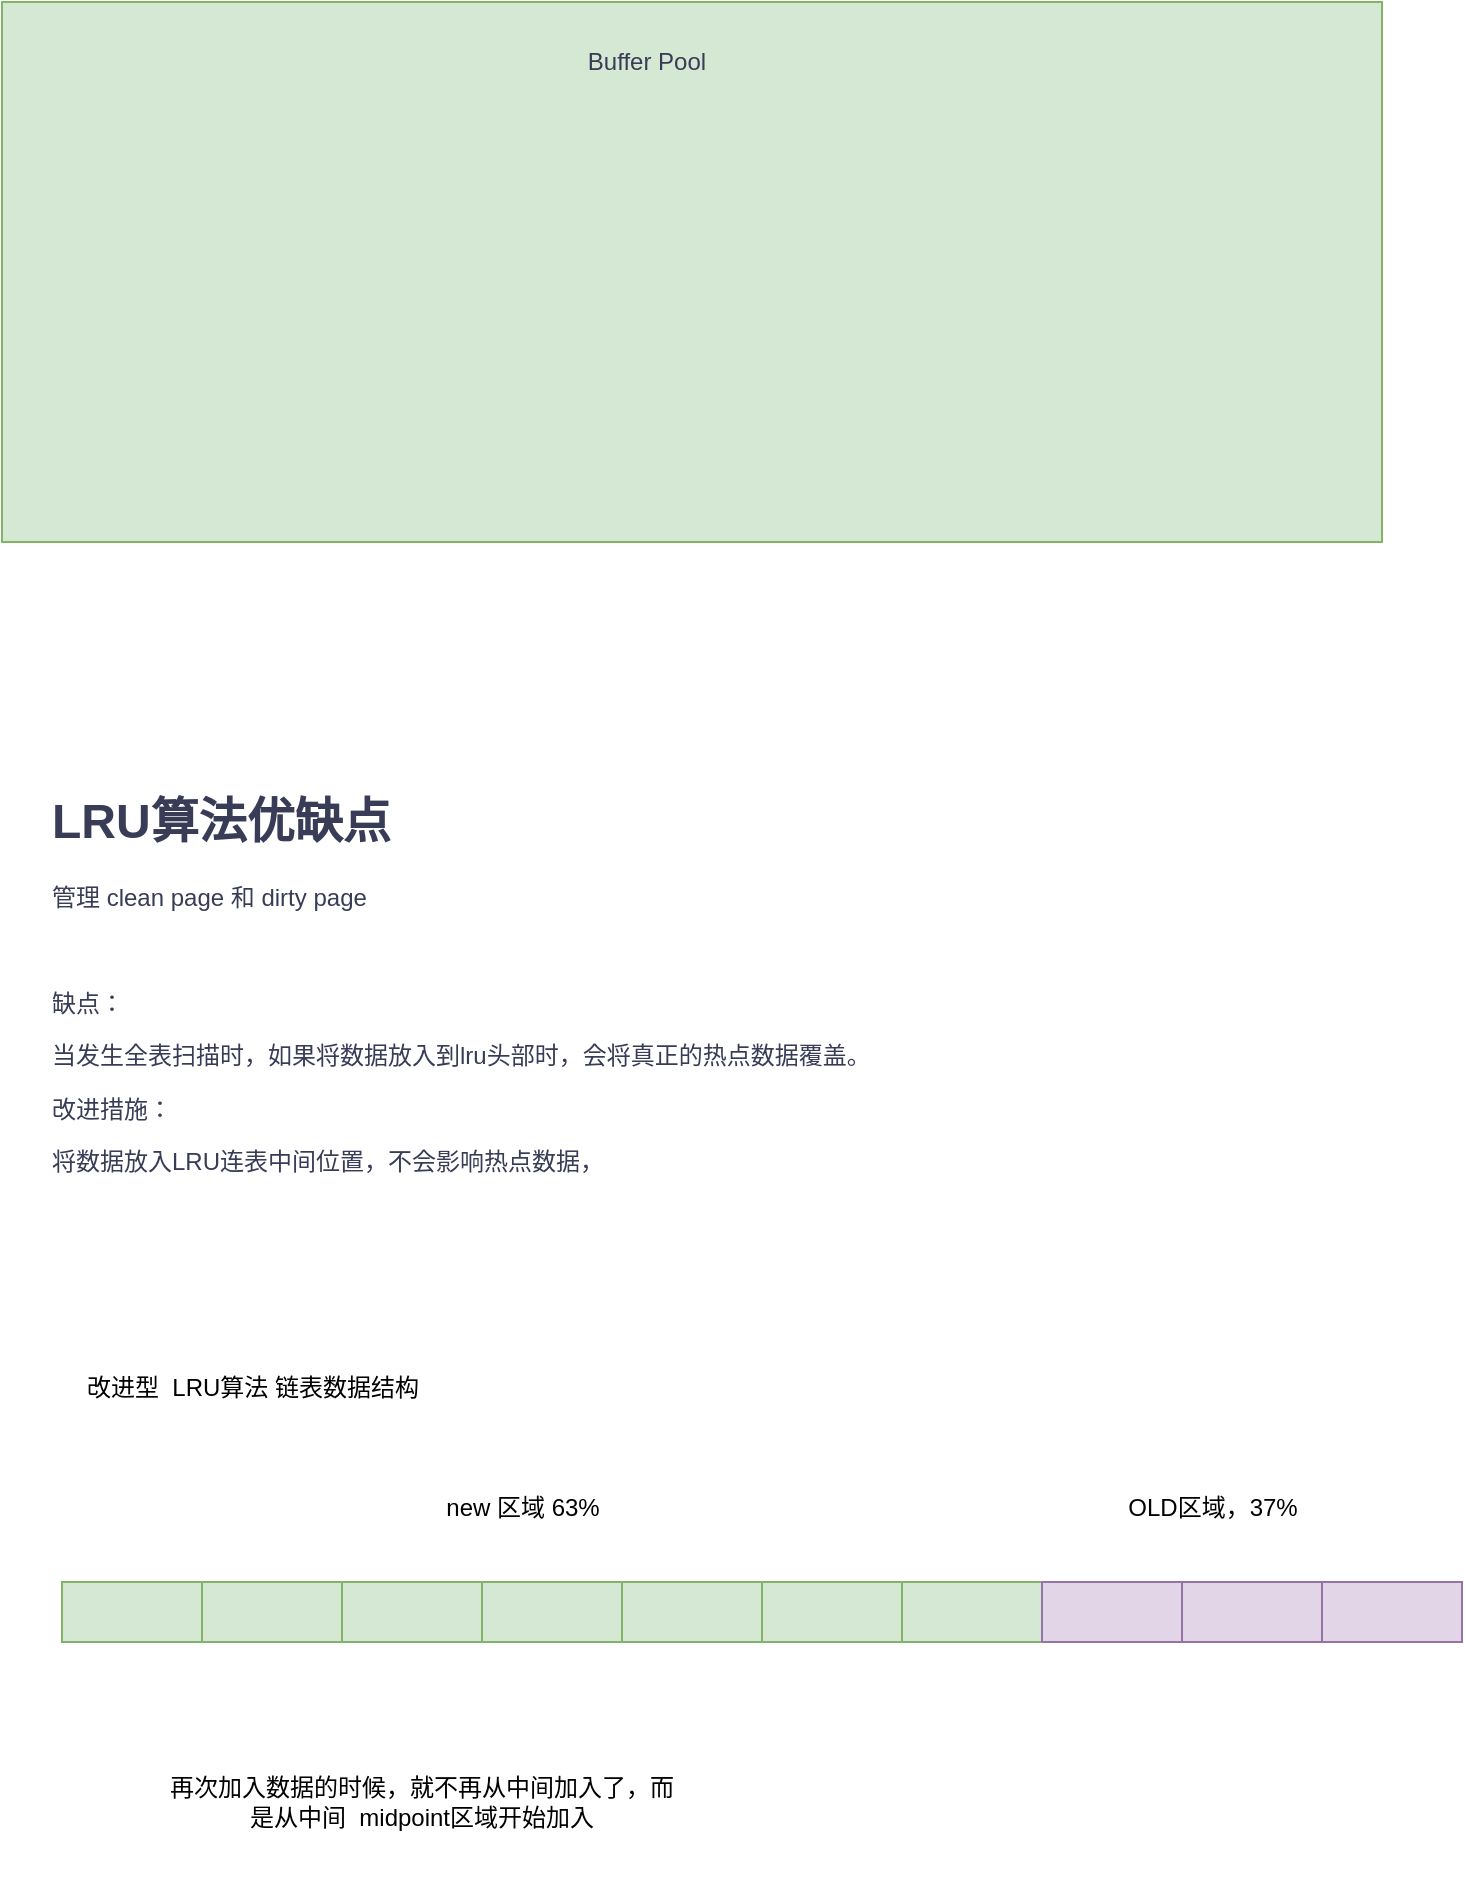 <mxfile version="23.1.7" type="github">
  <diagram name="Page-1" id="Jtu7l2riXO6fCj7KywLi">
    <mxGraphModel dx="1362" dy="795" grid="1" gridSize="10" guides="1" tooltips="1" connect="1" arrows="1" fold="1" page="1" pageScale="1" pageWidth="850" pageHeight="1100" math="0" shadow="0">
      <root>
        <mxCell id="0" />
        <mxCell id="1" parent="0" />
        <mxCell id="zM8ChRk5vcqzzWNnv-Rv-1" value="" style="rounded=0;whiteSpace=wrap;html=1;labelBackgroundColor=none;fillColor=#d5e8d4;strokeColor=#82b366;" parent="1" vertex="1">
          <mxGeometry x="70" y="100" width="690" height="270" as="geometry" />
        </mxCell>
        <mxCell id="zM8ChRk5vcqzzWNnv-Rv-3" value="Buffer Pool" style="text;html=1;align=center;verticalAlign=middle;whiteSpace=wrap;rounded=0;fontColor=#393C56;" parent="1" vertex="1">
          <mxGeometry x="320" y="120" width="145" height="20" as="geometry" />
        </mxCell>
        <mxCell id="zM8ChRk5vcqzzWNnv-Rv-4" value="&lt;h1&gt;LRU算法优缺点&lt;br&gt;&lt;/h1&gt;&lt;p&gt;管理 clean page 和 dirty page&lt;/p&gt;&lt;p&gt;&lt;br&gt;&lt;/p&gt;&lt;p&gt;缺点：&lt;/p&gt;&lt;p&gt;当发生全表扫描时，如果将数据放入到lru头部时，会将真正的热点数据覆盖。&lt;/p&gt;&lt;p&gt;改进措施：&lt;/p&gt;&lt;p&gt;将数据放入LRU连表中间位置，不会影响热点数据，&lt;br&gt;&lt;/p&gt;" style="text;html=1;spacing=5;spacingTop=-20;whiteSpace=wrap;overflow=hidden;rounded=0;fontColor=#393C56;" parent="1" vertex="1">
          <mxGeometry x="90" y="490" width="690" height="230" as="geometry" />
        </mxCell>
        <mxCell id="mdVPJ-yCepu3xSWqzpOk-1" value="" style="rounded=0;whiteSpace=wrap;html=1;fillColor=#d5e8d4;strokeColor=#82b366;" vertex="1" parent="1">
          <mxGeometry x="100" y="890" width="70" height="30" as="geometry" />
        </mxCell>
        <mxCell id="mdVPJ-yCepu3xSWqzpOk-11" value="" style="rounded=0;whiteSpace=wrap;html=1;fillColor=#d5e8d4;strokeColor=#82b366;" vertex="1" parent="1">
          <mxGeometry x="170" y="890" width="70" height="30" as="geometry" />
        </mxCell>
        <mxCell id="mdVPJ-yCepu3xSWqzpOk-12" value="" style="rounded=0;whiteSpace=wrap;html=1;fillColor=#d5e8d4;strokeColor=#82b366;" vertex="1" parent="1">
          <mxGeometry x="240" y="890" width="70" height="30" as="geometry" />
        </mxCell>
        <mxCell id="mdVPJ-yCepu3xSWqzpOk-13" value="" style="rounded=0;whiteSpace=wrap;html=1;fillColor=#d5e8d4;strokeColor=#82b366;" vertex="1" parent="1">
          <mxGeometry x="310" y="890" width="70" height="30" as="geometry" />
        </mxCell>
        <mxCell id="mdVPJ-yCepu3xSWqzpOk-14" value="" style="rounded=0;whiteSpace=wrap;html=1;fillColor=#d5e8d4;strokeColor=#82b366;" vertex="1" parent="1">
          <mxGeometry x="380" y="890" width="70" height="30" as="geometry" />
        </mxCell>
        <mxCell id="mdVPJ-yCepu3xSWqzpOk-15" value="" style="rounded=0;whiteSpace=wrap;html=1;fillColor=#d5e8d4;strokeColor=#82b366;" vertex="1" parent="1">
          <mxGeometry x="450" y="890" width="70" height="30" as="geometry" />
        </mxCell>
        <mxCell id="mdVPJ-yCepu3xSWqzpOk-16" value="" style="rounded=0;whiteSpace=wrap;html=1;fillColor=#d5e8d4;strokeColor=#82b366;" vertex="1" parent="1">
          <mxGeometry x="520" y="890" width="70" height="30" as="geometry" />
        </mxCell>
        <mxCell id="mdVPJ-yCepu3xSWqzpOk-17" value="" style="rounded=0;whiteSpace=wrap;html=1;fillColor=#e1d5e7;strokeColor=#9673a6;" vertex="1" parent="1">
          <mxGeometry x="590" y="890" width="70" height="30" as="geometry" />
        </mxCell>
        <mxCell id="mdVPJ-yCepu3xSWqzpOk-18" value="" style="rounded=0;whiteSpace=wrap;html=1;fillColor=#e1d5e7;strokeColor=#9673a6;" vertex="1" parent="1">
          <mxGeometry x="660" y="890" width="70" height="30" as="geometry" />
        </mxCell>
        <mxCell id="mdVPJ-yCepu3xSWqzpOk-19" value="" style="rounded=0;whiteSpace=wrap;html=1;fillColor=#e1d5e7;strokeColor=#9673a6;" vertex="1" parent="1">
          <mxGeometry x="730" y="890" width="70" height="30" as="geometry" />
        </mxCell>
        <mxCell id="mdVPJ-yCepu3xSWqzpOk-20" value="new 区域 63%" style="text;html=1;align=center;verticalAlign=middle;resizable=0;points=[];autosize=1;strokeColor=none;fillColor=none;" vertex="1" parent="1">
          <mxGeometry x="280" y="838" width="100" height="30" as="geometry" />
        </mxCell>
        <mxCell id="mdVPJ-yCepu3xSWqzpOk-21" value="OLD区域，37%" style="text;html=1;align=center;verticalAlign=middle;resizable=0;points=[];autosize=1;strokeColor=none;fillColor=none;" vertex="1" parent="1">
          <mxGeometry x="620" y="838" width="110" height="30" as="geometry" />
        </mxCell>
        <mxCell id="mdVPJ-yCepu3xSWqzpOk-22" value="再次加入数据的时候，就不再从中间加入了，而是从中间&amp;nbsp; midpoint区域开始加入" style="text;html=1;align=center;verticalAlign=middle;whiteSpace=wrap;rounded=0;" vertex="1" parent="1">
          <mxGeometry x="150" y="960" width="260" height="80" as="geometry" />
        </mxCell>
        <mxCell id="mdVPJ-yCepu3xSWqzpOk-23" value="改进型&amp;nbsp; LRU算法 链表数据结构" style="text;html=1;align=center;verticalAlign=middle;resizable=0;points=[];autosize=1;strokeColor=none;fillColor=none;" vertex="1" parent="1">
          <mxGeometry x="100" y="778" width="190" height="30" as="geometry" />
        </mxCell>
      </root>
    </mxGraphModel>
  </diagram>
</mxfile>
